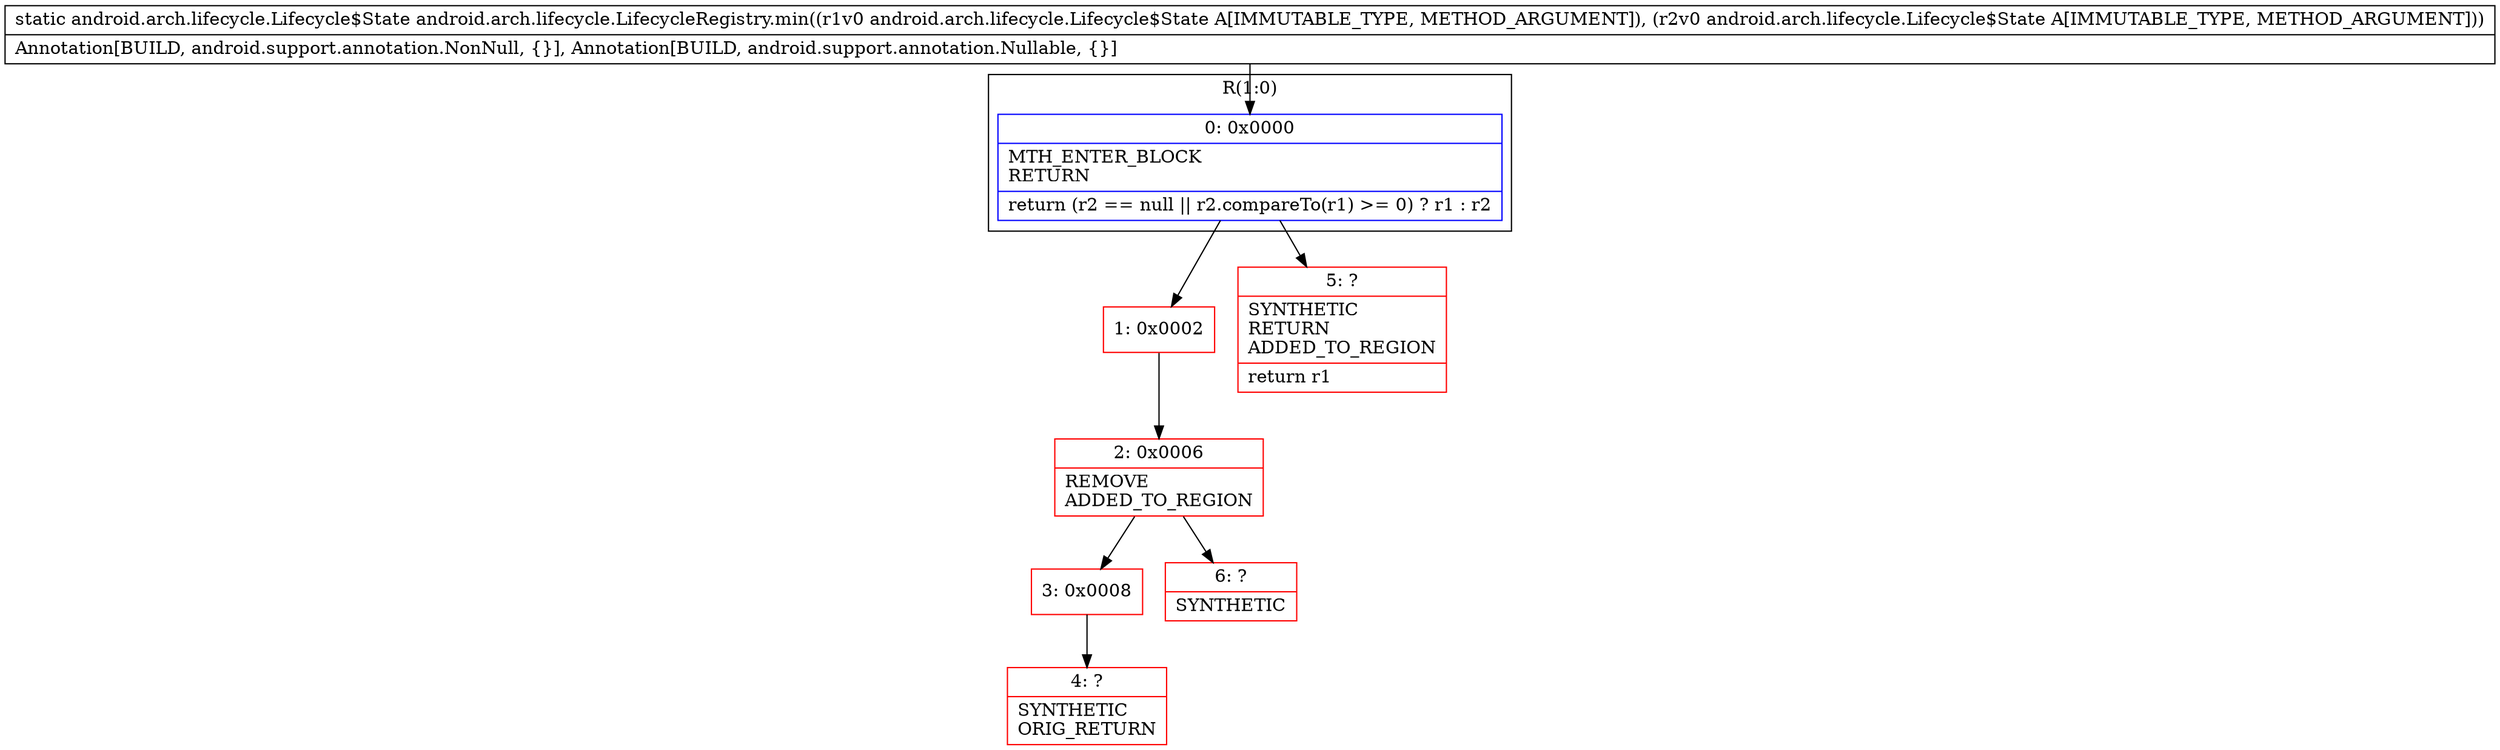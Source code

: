 digraph "CFG forandroid.arch.lifecycle.LifecycleRegistry.min(Landroid\/arch\/lifecycle\/Lifecycle$State;Landroid\/arch\/lifecycle\/Lifecycle$State;)Landroid\/arch\/lifecycle\/Lifecycle$State;" {
subgraph cluster_Region_1032213335 {
label = "R(1:0)";
node [shape=record,color=blue];
Node_0 [shape=record,label="{0\:\ 0x0000|MTH_ENTER_BLOCK\lRETURN\l|return (r2 == null \|\| r2.compareTo(r1) \>= 0) ? r1 : r2\l}"];
}
Node_1 [shape=record,color=red,label="{1\:\ 0x0002}"];
Node_2 [shape=record,color=red,label="{2\:\ 0x0006|REMOVE\lADDED_TO_REGION\l}"];
Node_3 [shape=record,color=red,label="{3\:\ 0x0008}"];
Node_4 [shape=record,color=red,label="{4\:\ ?|SYNTHETIC\lORIG_RETURN\l}"];
Node_5 [shape=record,color=red,label="{5\:\ ?|SYNTHETIC\lRETURN\lADDED_TO_REGION\l|return r1\l}"];
Node_6 [shape=record,color=red,label="{6\:\ ?|SYNTHETIC\l}"];
MethodNode[shape=record,label="{static android.arch.lifecycle.Lifecycle$State android.arch.lifecycle.LifecycleRegistry.min((r1v0 android.arch.lifecycle.Lifecycle$State A[IMMUTABLE_TYPE, METHOD_ARGUMENT]), (r2v0 android.arch.lifecycle.Lifecycle$State A[IMMUTABLE_TYPE, METHOD_ARGUMENT]))  | Annotation[BUILD, android.support.annotation.NonNull, \{\}], Annotation[BUILD, android.support.annotation.Nullable, \{\}]\l}"];
MethodNode -> Node_0;
Node_0 -> Node_1;
Node_0 -> Node_5;
Node_1 -> Node_2;
Node_2 -> Node_3;
Node_2 -> Node_6;
Node_3 -> Node_4;
}

